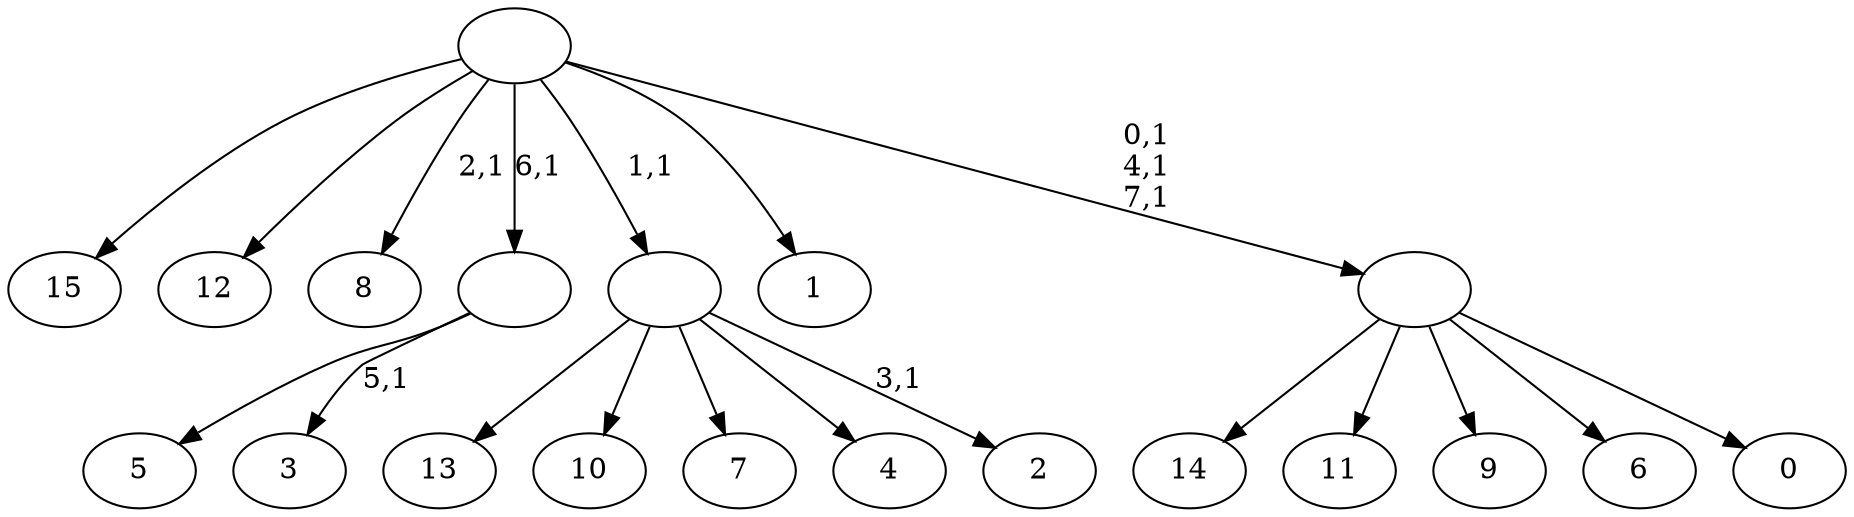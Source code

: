 digraph T {
	24 [label="15"]
	23 [label="14"]
	22 [label="13"]
	21 [label="12"]
	20 [label="11"]
	19 [label="10"]
	18 [label="9"]
	17 [label="8"]
	15 [label="7"]
	14 [label="6"]
	13 [label="5"]
	12 [label="4"]
	11 [label="3"]
	9 [label=""]
	8 [label="2"]
	6 [label=""]
	5 [label="1"]
	4 [label="0"]
	3 [label=""]
	0 [label=""]
	9 -> 11 [label="5,1"]
	9 -> 13 [label=""]
	6 -> 8 [label="3,1"]
	6 -> 22 [label=""]
	6 -> 19 [label=""]
	6 -> 15 [label=""]
	6 -> 12 [label=""]
	3 -> 23 [label=""]
	3 -> 20 [label=""]
	3 -> 18 [label=""]
	3 -> 14 [label=""]
	3 -> 4 [label=""]
	0 -> 3 [label="0,1\n4,1\n7,1"]
	0 -> 17 [label="2,1"]
	0 -> 24 [label=""]
	0 -> 21 [label=""]
	0 -> 9 [label="6,1"]
	0 -> 6 [label="1,1"]
	0 -> 5 [label=""]
}
